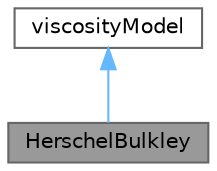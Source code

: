 digraph "HerschelBulkley"
{
 // LATEX_PDF_SIZE
  bgcolor="transparent";
  edge [fontname=Helvetica,fontsize=10,labelfontname=Helvetica,labelfontsize=10];
  node [fontname=Helvetica,fontsize=10,shape=box,height=0.2,width=0.4];
  Node1 [id="Node000001",label="HerschelBulkley",height=0.2,width=0.4,color="gray40", fillcolor="grey60", style="filled", fontcolor="black",tooltip="Herschel-Bulkley non-Newtonian viscosity model."];
  Node2 -> Node1 [id="edge1_Node000001_Node000002",dir="back",color="steelblue1",style="solid",tooltip=" "];
  Node2 [id="Node000002",label="viscosityModel",height=0.2,width=0.4,color="gray40", fillcolor="white", style="filled",URL="$classFoam_1_1viscosityModel.html",tooltip="An abstract base class for incompressible viscosityModels."];
}
